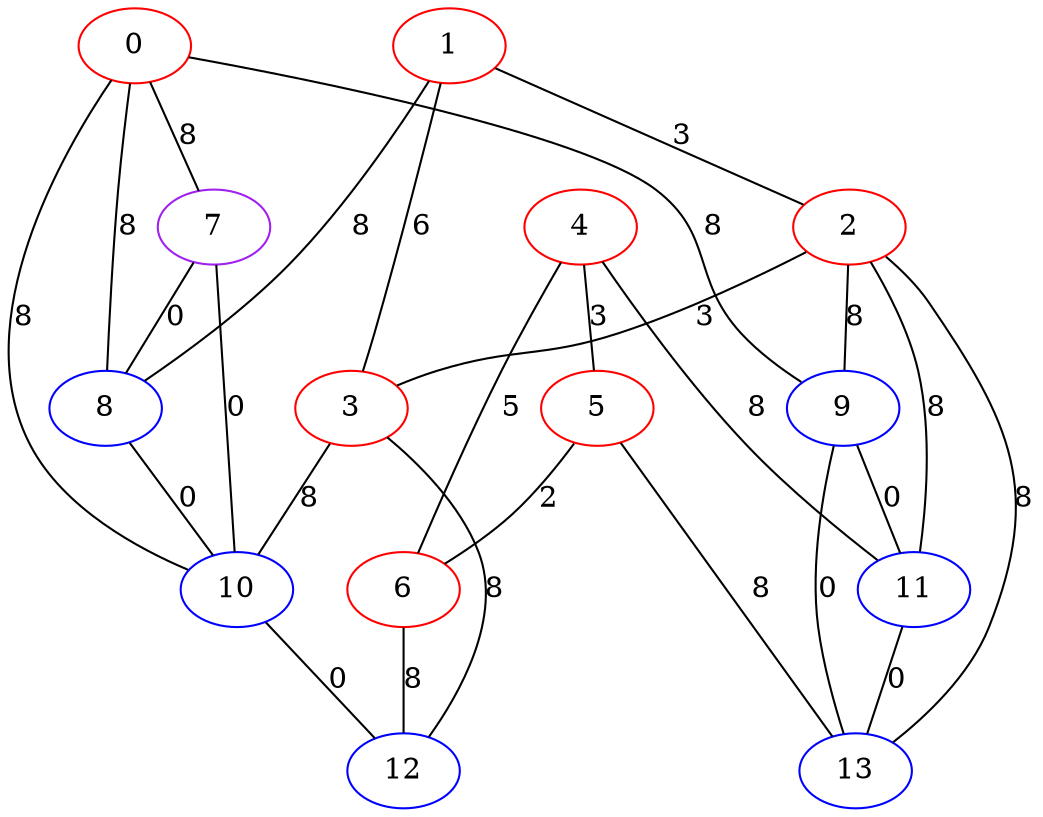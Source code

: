 graph "" {
0 [color=red, weight=1];
1 [color=red, weight=1];
2 [color=red, weight=1];
3 [color=red, weight=1];
4 [color=red, weight=1];
5 [color=red, weight=1];
6 [color=red, weight=1];
7 [color=purple, weight=4];
8 [color=blue, weight=3];
9 [color=blue, weight=3];
10 [color=blue, weight=3];
11 [color=blue, weight=3];
12 [color=blue, weight=3];
13 [color=blue, weight=3];
0 -- 8  [key=0, label=8];
0 -- 9  [key=0, label=8];
0 -- 10  [key=0, label=8];
0 -- 7  [key=0, label=8];
1 -- 8  [key=0, label=8];
1 -- 2  [key=0, label=3];
1 -- 3  [key=0, label=6];
2 -- 11  [key=0, label=8];
2 -- 3  [key=0, label=3];
2 -- 13  [key=0, label=8];
2 -- 9  [key=0, label=8];
3 -- 12  [key=0, label=8];
3 -- 10  [key=0, label=8];
4 -- 11  [key=0, label=8];
4 -- 5  [key=0, label=3];
4 -- 6  [key=0, label=5];
5 -- 13  [key=0, label=8];
5 -- 6  [key=0, label=2];
6 -- 12  [key=0, label=8];
7 -- 8  [key=0, label=0];
7 -- 10  [key=0, label=0];
8 -- 10  [key=0, label=0];
9 -- 11  [key=0, label=0];
9 -- 13  [key=0, label=0];
10 -- 12  [key=0, label=0];
11 -- 13  [key=0, label=0];
}
